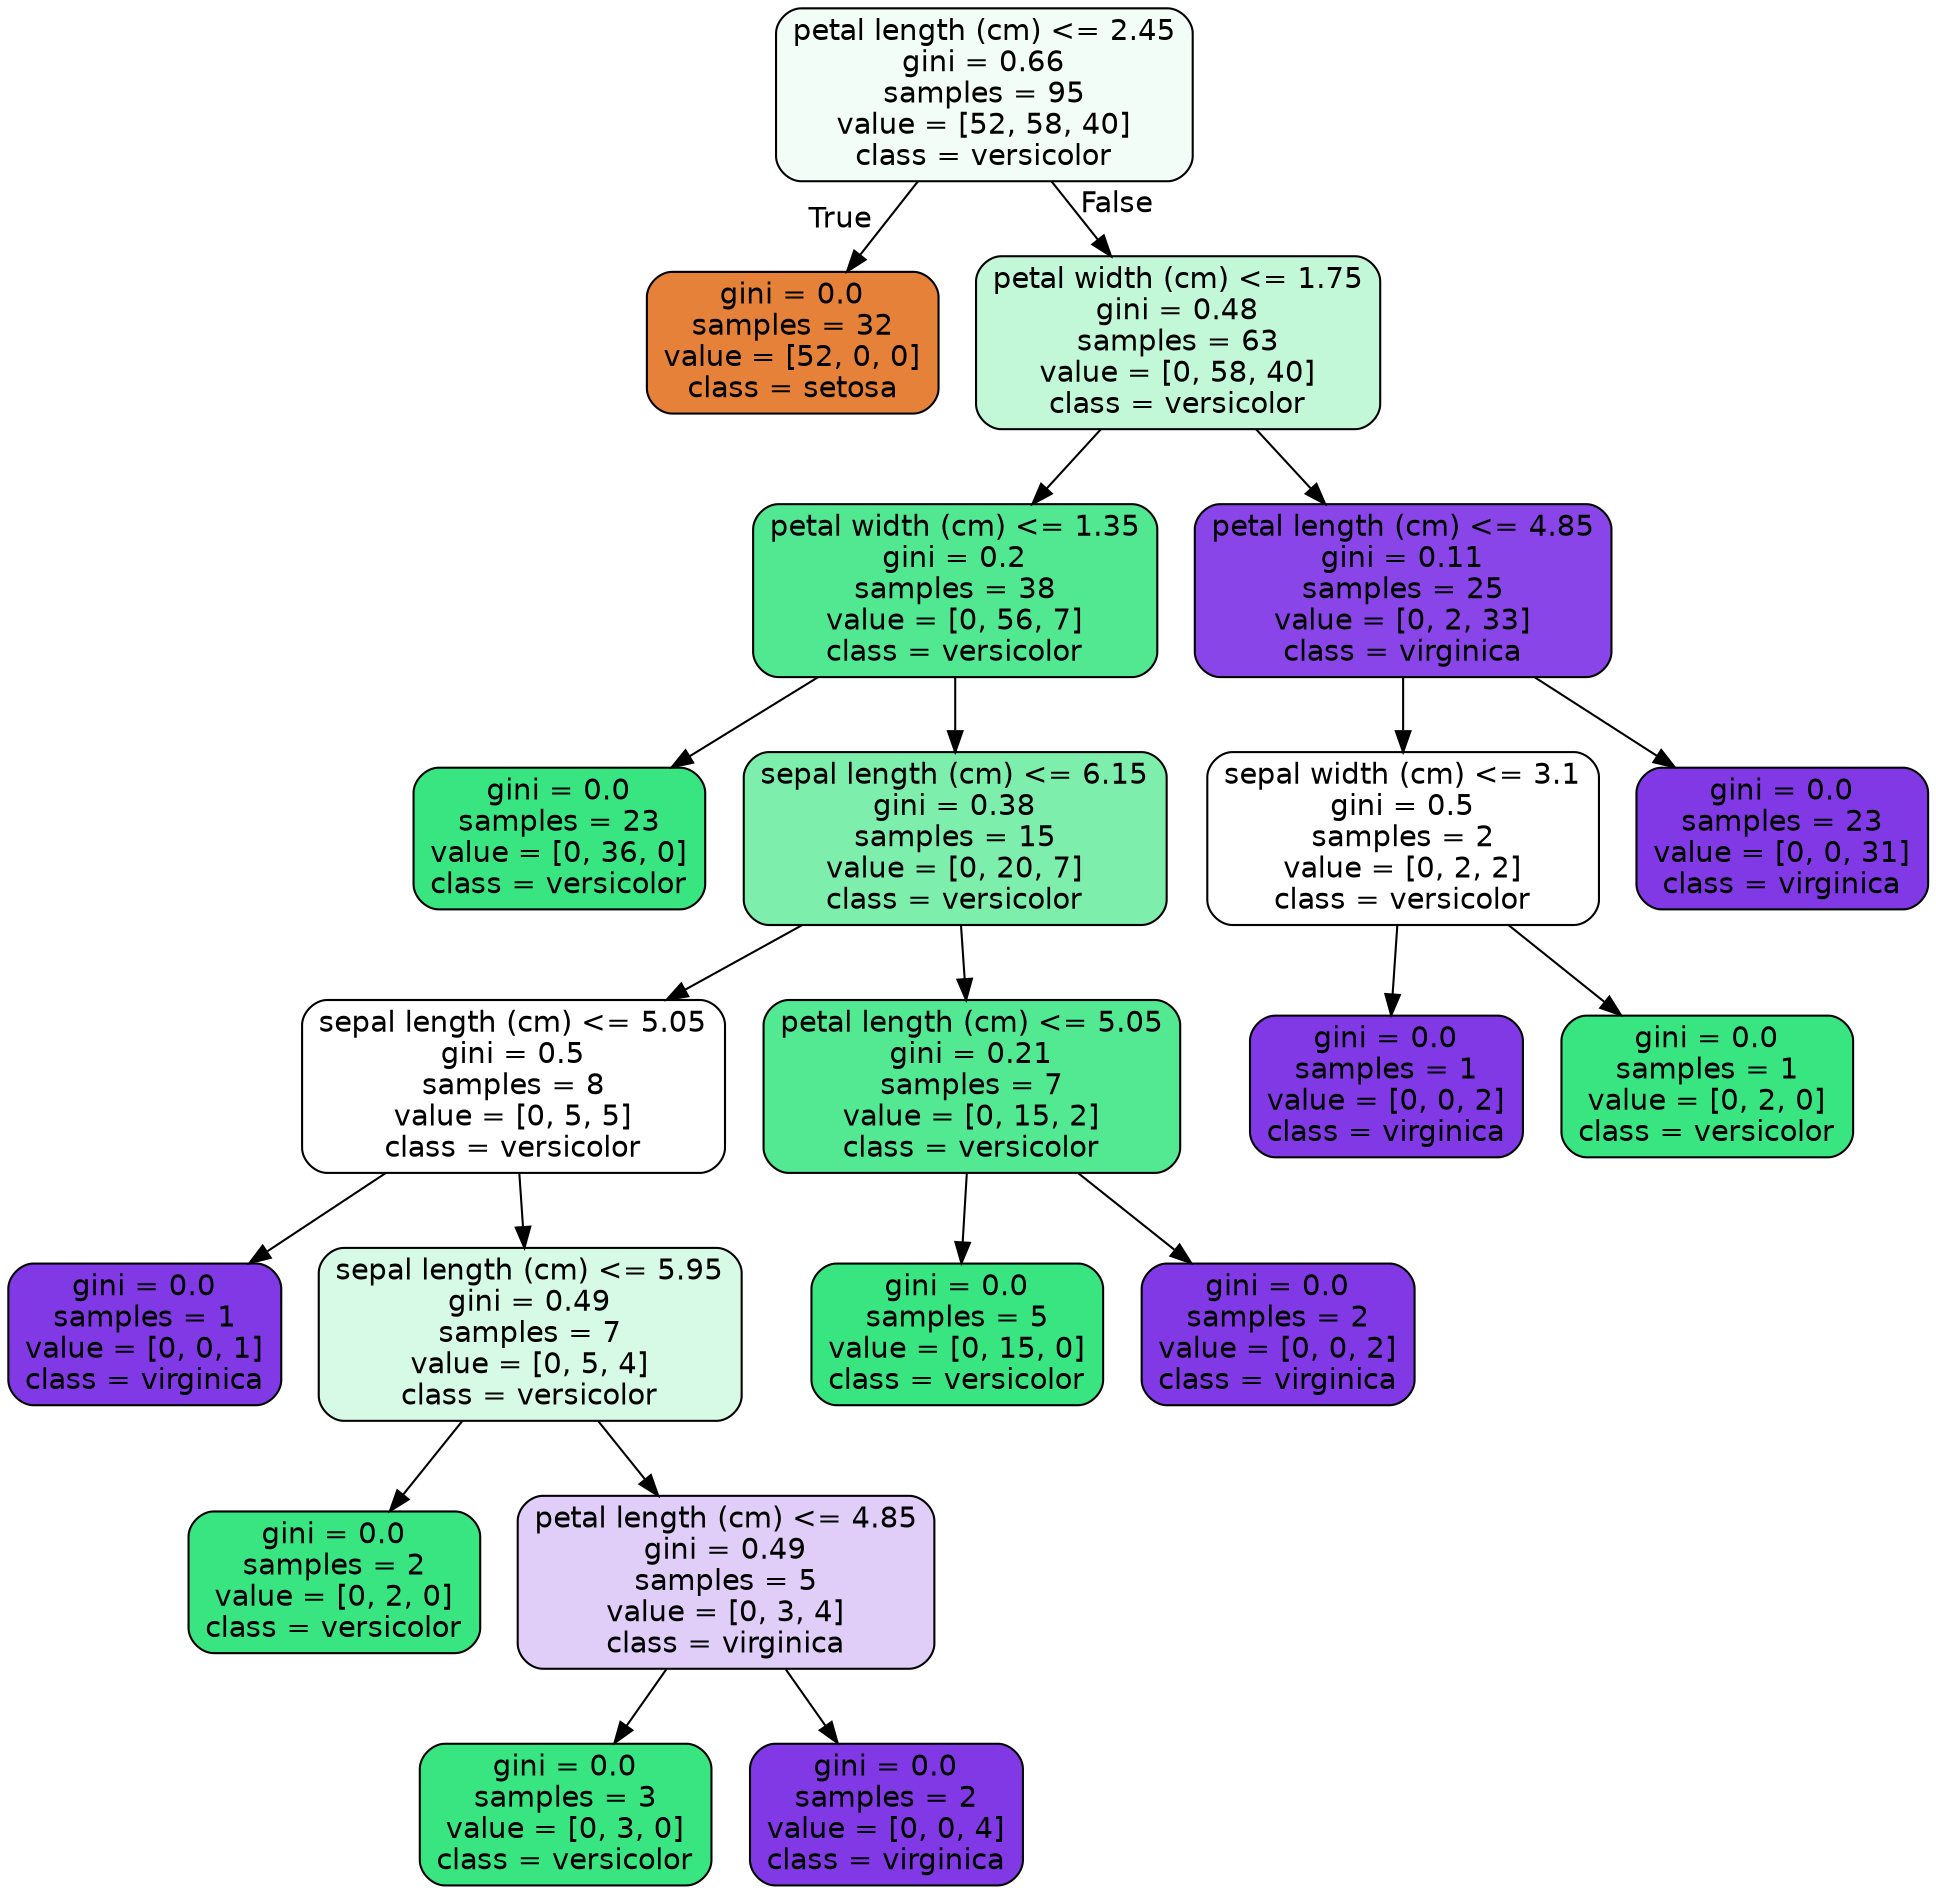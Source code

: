 digraph Tree {
node [shape=box, style="filled, rounded", color="black", fontname=helvetica] ;
edge [fontname=helvetica] ;
0 [label="petal length (cm) <= 2.45\ngini = 0.66\nsamples = 95\nvalue = [52, 58, 40]\nclass = versicolor", fillcolor="#f3fdf7"] ;
1 [label="gini = 0.0\nsamples = 32\nvalue = [52, 0, 0]\nclass = setosa", fillcolor="#e58139"] ;
0 -> 1 [labeldistance=2.5, labelangle=45, headlabel="True"] ;
2 [label="petal width (cm) <= 1.75\ngini = 0.48\nsamples = 63\nvalue = [0, 58, 40]\nclass = versicolor", fillcolor="#c2f7d8"] ;
0 -> 2 [labeldistance=2.5, labelangle=-45, headlabel="False"] ;
3 [label="petal width (cm) <= 1.35\ngini = 0.2\nsamples = 38\nvalue = [0, 56, 7]\nclass = versicolor", fillcolor="#52e891"] ;
2 -> 3 ;
4 [label="gini = 0.0\nsamples = 23\nvalue = [0, 36, 0]\nclass = versicolor", fillcolor="#39e581"] ;
3 -> 4 ;
5 [label="sepal length (cm) <= 6.15\ngini = 0.38\nsamples = 15\nvalue = [0, 20, 7]\nclass = versicolor", fillcolor="#7eeead"] ;
3 -> 5 ;
6 [label="sepal length (cm) <= 5.05\ngini = 0.5\nsamples = 8\nvalue = [0, 5, 5]\nclass = versicolor", fillcolor="#ffffff"] ;
5 -> 6 ;
7 [label="gini = 0.0\nsamples = 1\nvalue = [0, 0, 1]\nclass = virginica", fillcolor="#8139e5"] ;
6 -> 7 ;
8 [label="sepal length (cm) <= 5.95\ngini = 0.49\nsamples = 7\nvalue = [0, 5, 4]\nclass = versicolor", fillcolor="#d7fae6"] ;
6 -> 8 ;
9 [label="gini = 0.0\nsamples = 2\nvalue = [0, 2, 0]\nclass = versicolor", fillcolor="#39e581"] ;
8 -> 9 ;
10 [label="petal length (cm) <= 4.85\ngini = 0.49\nsamples = 5\nvalue = [0, 3, 4]\nclass = virginica", fillcolor="#e0cef8"] ;
8 -> 10 ;
11 [label="gini = 0.0\nsamples = 3\nvalue = [0, 3, 0]\nclass = versicolor", fillcolor="#39e581"] ;
10 -> 11 ;
12 [label="gini = 0.0\nsamples = 2\nvalue = [0, 0, 4]\nclass = virginica", fillcolor="#8139e5"] ;
10 -> 12 ;
13 [label="petal length (cm) <= 5.05\ngini = 0.21\nsamples = 7\nvalue = [0, 15, 2]\nclass = versicolor", fillcolor="#53e892"] ;
5 -> 13 ;
14 [label="gini = 0.0\nsamples = 5\nvalue = [0, 15, 0]\nclass = versicolor", fillcolor="#39e581"] ;
13 -> 14 ;
15 [label="gini = 0.0\nsamples = 2\nvalue = [0, 0, 2]\nclass = virginica", fillcolor="#8139e5"] ;
13 -> 15 ;
16 [label="petal length (cm) <= 4.85\ngini = 0.11\nsamples = 25\nvalue = [0, 2, 33]\nclass = virginica", fillcolor="#8945e7"] ;
2 -> 16 ;
17 [label="sepal width (cm) <= 3.1\ngini = 0.5\nsamples = 2\nvalue = [0, 2, 2]\nclass = versicolor", fillcolor="#ffffff"] ;
16 -> 17 ;
18 [label="gini = 0.0\nsamples = 1\nvalue = [0, 0, 2]\nclass = virginica", fillcolor="#8139e5"] ;
17 -> 18 ;
19 [label="gini = 0.0\nsamples = 1\nvalue = [0, 2, 0]\nclass = versicolor", fillcolor="#39e581"] ;
17 -> 19 ;
20 [label="gini = 0.0\nsamples = 23\nvalue = [0, 0, 31]\nclass = virginica", fillcolor="#8139e5"] ;
16 -> 20 ;
}